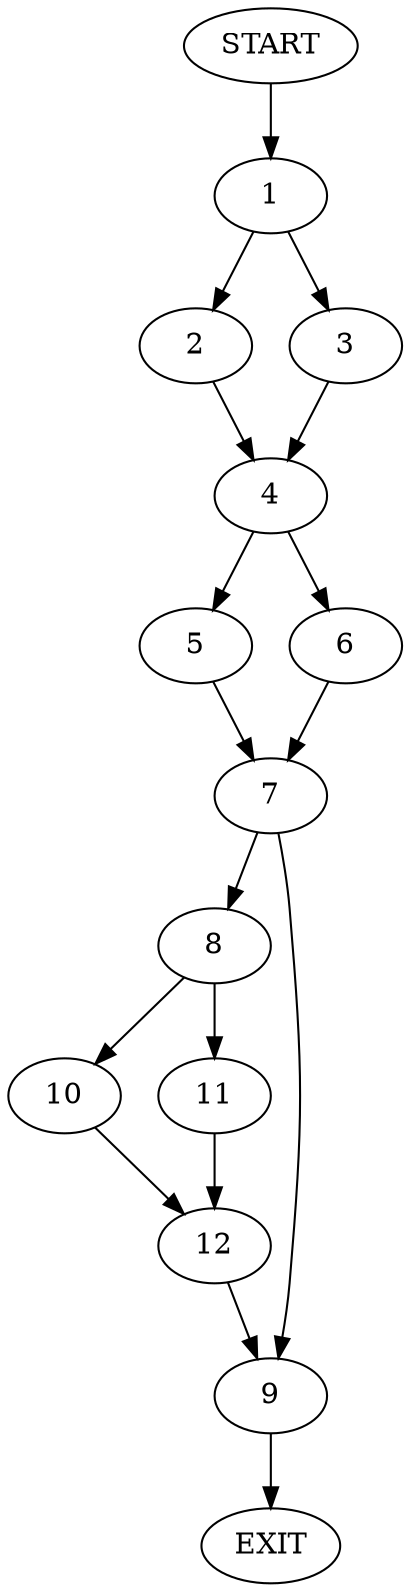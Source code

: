 digraph {
0 [label="START"]
13 [label="EXIT"]
0 -> 1
1 -> 2
1 -> 3
3 -> 4
2 -> 4
4 -> 5
4 -> 6
5 -> 7
6 -> 7
7 -> 8
7 -> 9
9 -> 13
8 -> 10
8 -> 11
10 -> 12
11 -> 12
12 -> 9
}

